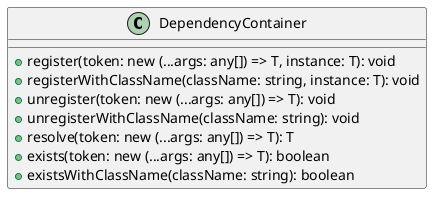 @startuml
class DependencyContainer {
    +register(token: new (...args: any[]) => T, instance: T): void
    +registerWithClassName(className: string, instance: T): void
    +unregister(token: new (...args: any[]) => T): void
    +unregisterWithClassName(className: string): void
    +resolve(token: new (...args: any[]) => T): T
    +exists(token: new (...args: any[]) => T): boolean
    +existsWithClassName(className: string): boolean
}
@enduml